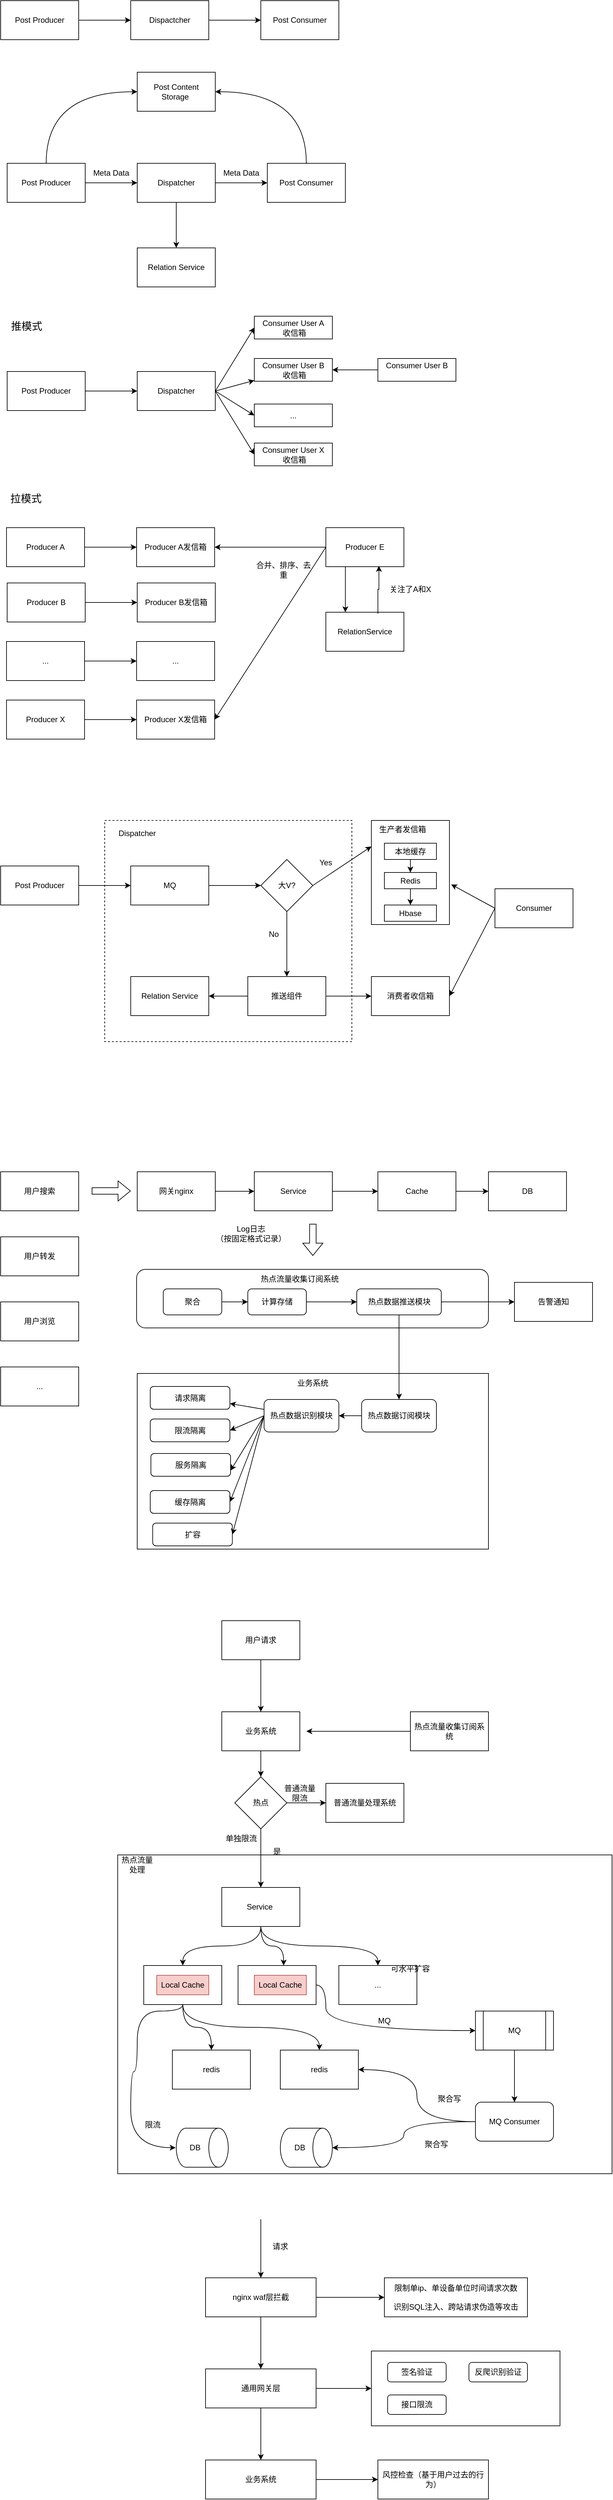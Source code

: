 <mxfile version="24.7.7">
  <diagram name="第 1 页" id="er8IoUahOcEAiOQroVSB">
    <mxGraphModel dx="1386" dy="757" grid="1" gridSize="10" guides="1" tooltips="1" connect="1" arrows="1" fold="1" page="1" pageScale="1" pageWidth="827" pageHeight="1169" math="0" shadow="0">
      <root>
        <mxCell id="0" />
        <mxCell id="1" parent="0" />
        <mxCell id="BFoORE0rA1pxpxVD4G_Y-38" value="" style="rounded=0;whiteSpace=wrap;html=1;" vertex="1" parent="1">
          <mxGeometry x="240" y="2920" width="760" height="490" as="geometry" />
        </mxCell>
        <mxCell id="C0gUcWc2lnnMZgv8tYPe-118" value="" style="rounded=0;whiteSpace=wrap;html=1;" parent="1" vertex="1">
          <mxGeometry x="270" y="2180" width="540" height="270" as="geometry" />
        </mxCell>
        <mxCell id="C0gUcWc2lnnMZgv8tYPe-92" value="" style="rounded=0;whiteSpace=wrap;html=1;dashed=1;" parent="1" vertex="1">
          <mxGeometry x="220" y="1330" width="380" height="340" as="geometry" />
        </mxCell>
        <mxCell id="C0gUcWc2lnnMZgv8tYPe-3" value="" style="edgeStyle=orthogonalEdgeStyle;rounded=0;orthogonalLoop=1;jettySize=auto;html=1;" parent="1" source="C0gUcWc2lnnMZgv8tYPe-1" target="C0gUcWc2lnnMZgv8tYPe-2" edge="1">
          <mxGeometry relative="1" as="geometry" />
        </mxCell>
        <mxCell id="C0gUcWc2lnnMZgv8tYPe-1" value="Post Producer" style="rounded=0;whiteSpace=wrap;html=1;" parent="1" vertex="1">
          <mxGeometry x="60" y="70" width="120" height="60" as="geometry" />
        </mxCell>
        <mxCell id="C0gUcWc2lnnMZgv8tYPe-5" value="" style="edgeStyle=orthogonalEdgeStyle;rounded=0;orthogonalLoop=1;jettySize=auto;html=1;" parent="1" source="C0gUcWc2lnnMZgv8tYPe-2" target="C0gUcWc2lnnMZgv8tYPe-4" edge="1">
          <mxGeometry relative="1" as="geometry" />
        </mxCell>
        <mxCell id="C0gUcWc2lnnMZgv8tYPe-2" value="Dispactcher" style="whiteSpace=wrap;html=1;rounded=0;" parent="1" vertex="1">
          <mxGeometry x="260" y="70" width="120" height="60" as="geometry" />
        </mxCell>
        <mxCell id="C0gUcWc2lnnMZgv8tYPe-4" value="Post Consumer" style="whiteSpace=wrap;html=1;rounded=0;" parent="1" vertex="1">
          <mxGeometry x="460" y="70" width="120" height="60" as="geometry" />
        </mxCell>
        <mxCell id="C0gUcWc2lnnMZgv8tYPe-9" value="" style="edgeStyle=orthogonalEdgeStyle;rounded=0;orthogonalLoop=1;jettySize=auto;html=1;" parent="1" source="C0gUcWc2lnnMZgv8tYPe-10" target="C0gUcWc2lnnMZgv8tYPe-12" edge="1">
          <mxGeometry relative="1" as="geometry" />
        </mxCell>
        <mxCell id="C0gUcWc2lnnMZgv8tYPe-17" style="edgeStyle=orthogonalEdgeStyle;rounded=0;orthogonalLoop=1;jettySize=auto;html=1;entryX=0;entryY=0.5;entryDx=0;entryDy=0;curved=1;exitX=0.5;exitY=0;exitDx=0;exitDy=0;" parent="1" source="C0gUcWc2lnnMZgv8tYPe-10" target="C0gUcWc2lnnMZgv8tYPe-16" edge="1">
          <mxGeometry relative="1" as="geometry" />
        </mxCell>
        <mxCell id="C0gUcWc2lnnMZgv8tYPe-10" value="Post Producer" style="rounded=0;whiteSpace=wrap;html=1;" parent="1" vertex="1">
          <mxGeometry x="70" y="320" width="120" height="60" as="geometry" />
        </mxCell>
        <mxCell id="C0gUcWc2lnnMZgv8tYPe-11" value="" style="edgeStyle=orthogonalEdgeStyle;rounded=0;orthogonalLoop=1;jettySize=auto;html=1;" parent="1" source="C0gUcWc2lnnMZgv8tYPe-12" target="C0gUcWc2lnnMZgv8tYPe-13" edge="1">
          <mxGeometry relative="1" as="geometry" />
        </mxCell>
        <mxCell id="C0gUcWc2lnnMZgv8tYPe-21" style="edgeStyle=orthogonalEdgeStyle;rounded=0;orthogonalLoop=1;jettySize=auto;html=1;" parent="1" source="C0gUcWc2lnnMZgv8tYPe-12" target="C0gUcWc2lnnMZgv8tYPe-20" edge="1">
          <mxGeometry relative="1" as="geometry" />
        </mxCell>
        <mxCell id="C0gUcWc2lnnMZgv8tYPe-12" value="Dispatcher" style="whiteSpace=wrap;html=1;rounded=0;" parent="1" vertex="1">
          <mxGeometry x="270" y="320" width="120" height="60" as="geometry" />
        </mxCell>
        <mxCell id="C0gUcWc2lnnMZgv8tYPe-19" style="edgeStyle=orthogonalEdgeStyle;rounded=0;orthogonalLoop=1;jettySize=auto;html=1;entryX=1;entryY=0.5;entryDx=0;entryDy=0;exitX=0.5;exitY=0;exitDx=0;exitDy=0;curved=1;" parent="1" source="C0gUcWc2lnnMZgv8tYPe-13" target="C0gUcWc2lnnMZgv8tYPe-16" edge="1">
          <mxGeometry relative="1" as="geometry" />
        </mxCell>
        <mxCell id="C0gUcWc2lnnMZgv8tYPe-13" value="Post Consumer" style="whiteSpace=wrap;html=1;rounded=0;" parent="1" vertex="1">
          <mxGeometry x="470" y="320" width="120" height="60" as="geometry" />
        </mxCell>
        <mxCell id="C0gUcWc2lnnMZgv8tYPe-14" value="Meta Data" style="text;html=1;align=center;verticalAlign=middle;whiteSpace=wrap;rounded=0;" parent="1" vertex="1">
          <mxGeometry x="200" y="320" width="60" height="30" as="geometry" />
        </mxCell>
        <mxCell id="C0gUcWc2lnnMZgv8tYPe-15" value="Meta Data" style="text;html=1;align=center;verticalAlign=middle;whiteSpace=wrap;rounded=0;" parent="1" vertex="1">
          <mxGeometry x="400" y="320" width="60" height="30" as="geometry" />
        </mxCell>
        <mxCell id="C0gUcWc2lnnMZgv8tYPe-16" value="Post Content Storage&amp;nbsp;" style="rounded=0;whiteSpace=wrap;html=1;" parent="1" vertex="1">
          <mxGeometry x="270" y="180" width="120" height="60" as="geometry" />
        </mxCell>
        <mxCell id="C0gUcWc2lnnMZgv8tYPe-20" value="Relation Service" style="whiteSpace=wrap;html=1;rounded=0;" parent="1" vertex="1">
          <mxGeometry x="270" y="450" width="120" height="60" as="geometry" />
        </mxCell>
        <mxCell id="C0gUcWc2lnnMZgv8tYPe-24" value="" style="edgeStyle=orthogonalEdgeStyle;rounded=0;orthogonalLoop=1;jettySize=auto;html=1;" parent="1" source="C0gUcWc2lnnMZgv8tYPe-22" target="C0gUcWc2lnnMZgv8tYPe-23" edge="1">
          <mxGeometry relative="1" as="geometry" />
        </mxCell>
        <mxCell id="C0gUcWc2lnnMZgv8tYPe-22" value="Post Producer" style="rounded=0;whiteSpace=wrap;html=1;" parent="1" vertex="1">
          <mxGeometry x="70" y="640" width="120" height="60" as="geometry" />
        </mxCell>
        <mxCell id="C0gUcWc2lnnMZgv8tYPe-25" style="rounded=0;orthogonalLoop=1;jettySize=auto;html=1;entryX=0;entryY=0.5;entryDx=0;entryDy=0;exitX=1;exitY=0.5;exitDx=0;exitDy=0;" parent="1" source="C0gUcWc2lnnMZgv8tYPe-23" target="C0gUcWc2lnnMZgv8tYPe-26" edge="1">
          <mxGeometry relative="1" as="geometry">
            <mxPoint x="430" y="570" as="targetPoint" />
          </mxGeometry>
        </mxCell>
        <mxCell id="C0gUcWc2lnnMZgv8tYPe-29" style="rounded=0;orthogonalLoop=1;jettySize=auto;html=1;exitX=1;exitY=0.5;exitDx=0;exitDy=0;" parent="1" source="C0gUcWc2lnnMZgv8tYPe-23" target="C0gUcWc2lnnMZgv8tYPe-27" edge="1">
          <mxGeometry relative="1" as="geometry" />
        </mxCell>
        <mxCell id="C0gUcWc2lnnMZgv8tYPe-30" style="rounded=0;orthogonalLoop=1;jettySize=auto;html=1;exitX=1;exitY=0.5;exitDx=0;exitDy=0;exitPerimeter=0;entryX=0;entryY=0.5;entryDx=0;entryDy=0;" parent="1" source="C0gUcWc2lnnMZgv8tYPe-23" target="C0gUcWc2lnnMZgv8tYPe-28" edge="1">
          <mxGeometry relative="1" as="geometry" />
        </mxCell>
        <mxCell id="C0gUcWc2lnnMZgv8tYPe-32" style="rounded=0;orthogonalLoop=1;jettySize=auto;html=1;entryX=0;entryY=0.5;entryDx=0;entryDy=0;exitX=1;exitY=0.5;exitDx=0;exitDy=0;" parent="1" source="C0gUcWc2lnnMZgv8tYPe-23" target="C0gUcWc2lnnMZgv8tYPe-31" edge="1">
          <mxGeometry relative="1" as="geometry" />
        </mxCell>
        <mxCell id="C0gUcWc2lnnMZgv8tYPe-23" value="Dispatcher" style="rounded=0;whiteSpace=wrap;html=1;" parent="1" vertex="1">
          <mxGeometry x="270" y="640" width="120" height="60" as="geometry" />
        </mxCell>
        <mxCell id="C0gUcWc2lnnMZgv8tYPe-26" value="Consumer User A&lt;div&gt;&amp;nbsp;收信箱&lt;/div&gt;" style="rounded=0;whiteSpace=wrap;html=1;" parent="1" vertex="1">
          <mxGeometry x="450" y="555" width="120" height="35" as="geometry" />
        </mxCell>
        <mxCell id="C0gUcWc2lnnMZgv8tYPe-27" value="Consumer User B&lt;div&gt;&amp;nbsp;收信箱&lt;/div&gt;" style="rounded=0;whiteSpace=wrap;html=1;" parent="1" vertex="1">
          <mxGeometry x="450" y="620" width="120" height="35" as="geometry" />
        </mxCell>
        <mxCell id="C0gUcWc2lnnMZgv8tYPe-28" value="..." style="rounded=0;whiteSpace=wrap;html=1;" parent="1" vertex="1">
          <mxGeometry x="450" y="690" width="120" height="35" as="geometry" />
        </mxCell>
        <mxCell id="C0gUcWc2lnnMZgv8tYPe-31" value="Consumer User X&lt;div&gt;&amp;nbsp;收信箱&lt;/div&gt;" style="rounded=0;whiteSpace=wrap;html=1;" parent="1" vertex="1">
          <mxGeometry x="450" y="750" width="120" height="35" as="geometry" />
        </mxCell>
        <mxCell id="C0gUcWc2lnnMZgv8tYPe-34" style="edgeStyle=orthogonalEdgeStyle;rounded=0;orthogonalLoop=1;jettySize=auto;html=1;entryX=1;entryY=0.5;entryDx=0;entryDy=0;" parent="1" source="C0gUcWc2lnnMZgv8tYPe-33" target="C0gUcWc2lnnMZgv8tYPe-27" edge="1">
          <mxGeometry relative="1" as="geometry" />
        </mxCell>
        <mxCell id="C0gUcWc2lnnMZgv8tYPe-33" value="Consumer User B&lt;div&gt;&lt;br&gt;&lt;/div&gt;" style="rounded=0;whiteSpace=wrap;html=1;" parent="1" vertex="1">
          <mxGeometry x="640" y="620" width="120" height="35" as="geometry" />
        </mxCell>
        <mxCell id="C0gUcWc2lnnMZgv8tYPe-35" value="&lt;font style=&quot;font-size: 16px;&quot;&gt;推模式&lt;/font&gt;" style="text;html=1;align=center;verticalAlign=middle;whiteSpace=wrap;rounded=0;" parent="1" vertex="1">
          <mxGeometry x="70" y="555" width="60" height="30" as="geometry" />
        </mxCell>
        <mxCell id="C0gUcWc2lnnMZgv8tYPe-36" value="" style="edgeStyle=orthogonalEdgeStyle;rounded=0;orthogonalLoop=1;jettySize=auto;html=1;" parent="1" source="C0gUcWc2lnnMZgv8tYPe-37" target="C0gUcWc2lnnMZgv8tYPe-42" edge="1">
          <mxGeometry relative="1" as="geometry" />
        </mxCell>
        <mxCell id="C0gUcWc2lnnMZgv8tYPe-37" value="Producer A" style="rounded=0;whiteSpace=wrap;html=1;" parent="1" vertex="1">
          <mxGeometry x="69" y="880" width="120" height="60" as="geometry" />
        </mxCell>
        <mxCell id="C0gUcWc2lnnMZgv8tYPe-42" value="Producer A发信箱" style="rounded=0;whiteSpace=wrap;html=1;" parent="1" vertex="1">
          <mxGeometry x="269" y="880" width="120" height="60" as="geometry" />
        </mxCell>
        <mxCell id="C0gUcWc2lnnMZgv8tYPe-49" value="&lt;font style=&quot;font-size: 16px;&quot;&gt;拉模式&lt;/font&gt;" style="text;html=1;align=center;verticalAlign=middle;whiteSpace=wrap;rounded=0;" parent="1" vertex="1">
          <mxGeometry x="69" y="820" width="60" height="30" as="geometry" />
        </mxCell>
        <mxCell id="C0gUcWc2lnnMZgv8tYPe-50" value="" style="edgeStyle=orthogonalEdgeStyle;rounded=0;orthogonalLoop=1;jettySize=auto;html=1;" parent="1" source="C0gUcWc2lnnMZgv8tYPe-51" target="C0gUcWc2lnnMZgv8tYPe-52" edge="1">
          <mxGeometry relative="1" as="geometry" />
        </mxCell>
        <mxCell id="C0gUcWc2lnnMZgv8tYPe-51" value="Producer B" style="rounded=0;whiteSpace=wrap;html=1;" parent="1" vertex="1">
          <mxGeometry x="70" y="965" width="120" height="60" as="geometry" />
        </mxCell>
        <mxCell id="C0gUcWc2lnnMZgv8tYPe-52" value="Producer B发信箱" style="rounded=0;whiteSpace=wrap;html=1;" parent="1" vertex="1">
          <mxGeometry x="270" y="965" width="120" height="60" as="geometry" />
        </mxCell>
        <mxCell id="C0gUcWc2lnnMZgv8tYPe-53" value="" style="edgeStyle=orthogonalEdgeStyle;rounded=0;orthogonalLoop=1;jettySize=auto;html=1;" parent="1" source="C0gUcWc2lnnMZgv8tYPe-54" target="C0gUcWc2lnnMZgv8tYPe-55" edge="1">
          <mxGeometry relative="1" as="geometry" />
        </mxCell>
        <mxCell id="C0gUcWc2lnnMZgv8tYPe-54" value="..." style="rounded=0;whiteSpace=wrap;html=1;" parent="1" vertex="1">
          <mxGeometry x="69" y="1055" width="120" height="60" as="geometry" />
        </mxCell>
        <mxCell id="C0gUcWc2lnnMZgv8tYPe-55" value="..." style="rounded=0;whiteSpace=wrap;html=1;" parent="1" vertex="1">
          <mxGeometry x="269" y="1055" width="120" height="60" as="geometry" />
        </mxCell>
        <mxCell id="C0gUcWc2lnnMZgv8tYPe-56" value="" style="edgeStyle=orthogonalEdgeStyle;rounded=0;orthogonalLoop=1;jettySize=auto;html=1;" parent="1" source="C0gUcWc2lnnMZgv8tYPe-57" target="C0gUcWc2lnnMZgv8tYPe-58" edge="1">
          <mxGeometry relative="1" as="geometry" />
        </mxCell>
        <mxCell id="C0gUcWc2lnnMZgv8tYPe-57" value="Producer X" style="rounded=0;whiteSpace=wrap;html=1;" parent="1" vertex="1">
          <mxGeometry x="69" y="1145" width="120" height="60" as="geometry" />
        </mxCell>
        <mxCell id="C0gUcWc2lnnMZgv8tYPe-58" value="Producer X发信箱" style="rounded=0;whiteSpace=wrap;html=1;" parent="1" vertex="1">
          <mxGeometry x="269" y="1145" width="120" height="60" as="geometry" />
        </mxCell>
        <mxCell id="C0gUcWc2lnnMZgv8tYPe-61" style="edgeStyle=orthogonalEdgeStyle;rounded=0;orthogonalLoop=1;jettySize=auto;html=1;entryX=0.25;entryY=0;entryDx=0;entryDy=0;exitX=0.25;exitY=1;exitDx=0;exitDy=0;exitPerimeter=0;" parent="1" source="C0gUcWc2lnnMZgv8tYPe-59" target="C0gUcWc2lnnMZgv8tYPe-60" edge="1">
          <mxGeometry relative="1" as="geometry">
            <mxPoint x="590" y="950" as="sourcePoint" />
          </mxGeometry>
        </mxCell>
        <mxCell id="C0gUcWc2lnnMZgv8tYPe-63" style="edgeStyle=orthogonalEdgeStyle;rounded=0;orthogonalLoop=1;jettySize=auto;html=1;entryX=1;entryY=0.5;entryDx=0;entryDy=0;" parent="1" source="C0gUcWc2lnnMZgv8tYPe-59" target="C0gUcWc2lnnMZgv8tYPe-42" edge="1">
          <mxGeometry relative="1" as="geometry" />
        </mxCell>
        <mxCell id="C0gUcWc2lnnMZgv8tYPe-64" style="rounded=0;orthogonalLoop=1;jettySize=auto;html=1;entryX=1;entryY=0.5;entryDx=0;entryDy=0;" parent="1" target="C0gUcWc2lnnMZgv8tYPe-58" edge="1">
          <mxGeometry relative="1" as="geometry">
            <mxPoint x="560" y="910" as="sourcePoint" />
          </mxGeometry>
        </mxCell>
        <mxCell id="C0gUcWc2lnnMZgv8tYPe-59" value="Producer E" style="rounded=0;whiteSpace=wrap;html=1;" parent="1" vertex="1">
          <mxGeometry x="560" y="880" width="120" height="60" as="geometry" />
        </mxCell>
        <mxCell id="C0gUcWc2lnnMZgv8tYPe-60" value="RelationService" style="rounded=0;whiteSpace=wrap;html=1;" parent="1" vertex="1">
          <mxGeometry x="560" y="1010" width="120" height="60" as="geometry" />
        </mxCell>
        <mxCell id="C0gUcWc2lnnMZgv8tYPe-62" style="edgeStyle=orthogonalEdgeStyle;rounded=0;orthogonalLoop=1;jettySize=auto;html=1;entryX=0.68;entryY=0.98;entryDx=0;entryDy=0;entryPerimeter=0;exitX=0.667;exitY=0.04;exitDx=0;exitDy=0;exitPerimeter=0;" parent="1" source="C0gUcWc2lnnMZgv8tYPe-60" target="C0gUcWc2lnnMZgv8tYPe-59" edge="1">
          <mxGeometry relative="1" as="geometry">
            <mxPoint x="640" y="1010" as="sourcePoint" />
          </mxGeometry>
        </mxCell>
        <mxCell id="C0gUcWc2lnnMZgv8tYPe-65" value="关注了A和X" style="text;html=1;align=center;verticalAlign=middle;whiteSpace=wrap;rounded=0;" parent="1" vertex="1">
          <mxGeometry x="640" y="960" width="100" height="30" as="geometry" />
        </mxCell>
        <mxCell id="C0gUcWc2lnnMZgv8tYPe-66" value="合并、排序、去重" style="text;html=1;align=center;verticalAlign=middle;whiteSpace=wrap;rounded=0;" parent="1" vertex="1">
          <mxGeometry x="450" y="930" width="90" height="30" as="geometry" />
        </mxCell>
        <mxCell id="C0gUcWc2lnnMZgv8tYPe-69" value="" style="edgeStyle=orthogonalEdgeStyle;rounded=0;orthogonalLoop=1;jettySize=auto;html=1;" parent="1" source="C0gUcWc2lnnMZgv8tYPe-67" target="C0gUcWc2lnnMZgv8tYPe-68" edge="1">
          <mxGeometry relative="1" as="geometry" />
        </mxCell>
        <mxCell id="C0gUcWc2lnnMZgv8tYPe-67" value="Post Producer" style="rounded=0;whiteSpace=wrap;html=1;" parent="1" vertex="1">
          <mxGeometry x="60" y="1400" width="120" height="60" as="geometry" />
        </mxCell>
        <mxCell id="C0gUcWc2lnnMZgv8tYPe-76" value="" style="edgeStyle=orthogonalEdgeStyle;rounded=0;orthogonalLoop=1;jettySize=auto;html=1;" parent="1" source="C0gUcWc2lnnMZgv8tYPe-68" target="C0gUcWc2lnnMZgv8tYPe-75" edge="1">
          <mxGeometry relative="1" as="geometry" />
        </mxCell>
        <mxCell id="C0gUcWc2lnnMZgv8tYPe-68" value="MQ" style="rounded=0;whiteSpace=wrap;html=1;" parent="1" vertex="1">
          <mxGeometry x="260" y="1400" width="120" height="60" as="geometry" />
        </mxCell>
        <mxCell id="C0gUcWc2lnnMZgv8tYPe-74" value="Relation Service" style="rounded=0;whiteSpace=wrap;html=1;" parent="1" vertex="1">
          <mxGeometry x="260" y="1570" width="120" height="60" as="geometry" />
        </mxCell>
        <mxCell id="C0gUcWc2lnnMZgv8tYPe-78" value="" style="edgeStyle=orthogonalEdgeStyle;rounded=0;orthogonalLoop=1;jettySize=auto;html=1;" parent="1" source="C0gUcWc2lnnMZgv8tYPe-75" target="C0gUcWc2lnnMZgv8tYPe-77" edge="1">
          <mxGeometry relative="1" as="geometry" />
        </mxCell>
        <mxCell id="C0gUcWc2lnnMZgv8tYPe-82" style="rounded=0;orthogonalLoop=1;jettySize=auto;html=1;exitX=1;exitY=0.5;exitDx=0;exitDy=0;entryX=0;entryY=0.25;entryDx=0;entryDy=0;" parent="1" source="C0gUcWc2lnnMZgv8tYPe-75" target="C0gUcWc2lnnMZgv8tYPe-84" edge="1">
          <mxGeometry relative="1" as="geometry">
            <mxPoint x="610" y="1380" as="targetPoint" />
          </mxGeometry>
        </mxCell>
        <mxCell id="C0gUcWc2lnnMZgv8tYPe-75" value="大V?" style="rhombus;whiteSpace=wrap;html=1;rounded=0;" parent="1" vertex="1">
          <mxGeometry x="460" y="1390" width="80" height="80" as="geometry" />
        </mxCell>
        <mxCell id="C0gUcWc2lnnMZgv8tYPe-80" style="edgeStyle=orthogonalEdgeStyle;rounded=0;orthogonalLoop=1;jettySize=auto;html=1;entryX=1;entryY=0.5;entryDx=0;entryDy=0;" parent="1" source="C0gUcWc2lnnMZgv8tYPe-77" target="C0gUcWc2lnnMZgv8tYPe-74" edge="1">
          <mxGeometry relative="1" as="geometry" />
        </mxCell>
        <mxCell id="C0gUcWc2lnnMZgv8tYPe-96" style="edgeStyle=orthogonalEdgeStyle;rounded=0;orthogonalLoop=1;jettySize=auto;html=1;" parent="1" source="C0gUcWc2lnnMZgv8tYPe-77" target="C0gUcWc2lnnMZgv8tYPe-81" edge="1">
          <mxGeometry relative="1" as="geometry" />
        </mxCell>
        <mxCell id="C0gUcWc2lnnMZgv8tYPe-77" value="推送组件" style="whiteSpace=wrap;html=1;rounded=0;" parent="1" vertex="1">
          <mxGeometry x="440" y="1570" width="120" height="60" as="geometry" />
        </mxCell>
        <mxCell id="C0gUcWc2lnnMZgv8tYPe-79" value="No" style="text;html=1;align=center;verticalAlign=middle;whiteSpace=wrap;rounded=0;" parent="1" vertex="1">
          <mxGeometry x="450" y="1490" width="60" height="30" as="geometry" />
        </mxCell>
        <mxCell id="C0gUcWc2lnnMZgv8tYPe-81" value="消费者收信箱" style="whiteSpace=wrap;html=1;rounded=0;" parent="1" vertex="1">
          <mxGeometry x="630" y="1570" width="120" height="60" as="geometry" />
        </mxCell>
        <mxCell id="C0gUcWc2lnnMZgv8tYPe-83" value="Yes" style="text;html=1;align=center;verticalAlign=middle;whiteSpace=wrap;rounded=0;" parent="1" vertex="1">
          <mxGeometry x="530" y="1380" width="60" height="30" as="geometry" />
        </mxCell>
        <mxCell id="C0gUcWc2lnnMZgv8tYPe-84" value="" style="whiteSpace=wrap;html=1;rounded=0;" parent="1" vertex="1">
          <mxGeometry x="630" y="1330" width="120" height="160" as="geometry" />
        </mxCell>
        <mxCell id="C0gUcWc2lnnMZgv8tYPe-85" value="&lt;span style=&quot;color: rgb(0, 0, 0); font-family: Helvetica; font-size: 12px; font-style: normal; font-variant-ligatures: normal; font-variant-caps: normal; font-weight: 400; letter-spacing: normal; orphans: 2; text-align: center; text-indent: 0px; text-transform: none; widows: 2; word-spacing: 0px; -webkit-text-stroke-width: 0px; white-space: normal; background-color: rgb(251, 251, 251); text-decoration-thickness: initial; text-decoration-style: initial; text-decoration-color: initial; display: inline !important; float: none;&quot;&gt;生产者发信箱&lt;/span&gt;" style="text;whiteSpace=wrap;html=1;" parent="1" vertex="1">
          <mxGeometry x="640" y="1330" width="110" height="40" as="geometry" />
        </mxCell>
        <mxCell id="C0gUcWc2lnnMZgv8tYPe-88" value="" style="edgeStyle=orthogonalEdgeStyle;rounded=0;orthogonalLoop=1;jettySize=auto;html=1;" parent="1" source="C0gUcWc2lnnMZgv8tYPe-86" target="C0gUcWc2lnnMZgv8tYPe-87" edge="1">
          <mxGeometry relative="1" as="geometry" />
        </mxCell>
        <mxCell id="C0gUcWc2lnnMZgv8tYPe-86" value="本地缓存" style="rounded=0;whiteSpace=wrap;html=1;" parent="1" vertex="1">
          <mxGeometry x="650" y="1365" width="80" height="25" as="geometry" />
        </mxCell>
        <mxCell id="C0gUcWc2lnnMZgv8tYPe-90" value="" style="edgeStyle=orthogonalEdgeStyle;rounded=0;orthogonalLoop=1;jettySize=auto;html=1;" parent="1" source="C0gUcWc2lnnMZgv8tYPe-87" target="C0gUcWc2lnnMZgv8tYPe-89" edge="1">
          <mxGeometry relative="1" as="geometry" />
        </mxCell>
        <mxCell id="C0gUcWc2lnnMZgv8tYPe-87" value="Redis" style="rounded=0;whiteSpace=wrap;html=1;" parent="1" vertex="1">
          <mxGeometry x="650" y="1410" width="80" height="25" as="geometry" />
        </mxCell>
        <mxCell id="C0gUcWc2lnnMZgv8tYPe-89" value="Hbase" style="rounded=0;whiteSpace=wrap;html=1;" parent="1" vertex="1">
          <mxGeometry x="650" y="1460" width="80" height="25" as="geometry" />
        </mxCell>
        <mxCell id="C0gUcWc2lnnMZgv8tYPe-91" value="Consumer" style="whiteSpace=wrap;html=1;rounded=0;" parent="1" vertex="1">
          <mxGeometry x="820" y="1435" width="120" height="60" as="geometry" />
        </mxCell>
        <mxCell id="C0gUcWc2lnnMZgv8tYPe-93" value="Dispatcher" style="text;html=1;align=center;verticalAlign=middle;whiteSpace=wrap;rounded=0;" parent="1" vertex="1">
          <mxGeometry x="240" y="1335" width="60" height="30" as="geometry" />
        </mxCell>
        <mxCell id="C0gUcWc2lnnMZgv8tYPe-94" style="rounded=0;orthogonalLoop=1;jettySize=auto;html=1;entryX=1.023;entryY=0.615;entryDx=0;entryDy=0;entryPerimeter=0;exitX=0;exitY=0.5;exitDx=0;exitDy=0;" parent="1" source="C0gUcWc2lnnMZgv8tYPe-91" target="C0gUcWc2lnnMZgv8tYPe-84" edge="1">
          <mxGeometry relative="1" as="geometry" />
        </mxCell>
        <mxCell id="C0gUcWc2lnnMZgv8tYPe-95" style="rounded=0;orthogonalLoop=1;jettySize=auto;html=1;entryX=1;entryY=0.5;entryDx=0;entryDy=0;exitX=0;exitY=0.5;exitDx=0;exitDy=0;" parent="1" source="C0gUcWc2lnnMZgv8tYPe-91" target="C0gUcWc2lnnMZgv8tYPe-81" edge="1">
          <mxGeometry relative="1" as="geometry" />
        </mxCell>
        <mxCell id="C0gUcWc2lnnMZgv8tYPe-97" value="用户搜索" style="rounded=0;whiteSpace=wrap;html=1;" parent="1" vertex="1">
          <mxGeometry x="60" y="1870" width="120" height="60" as="geometry" />
        </mxCell>
        <mxCell id="C0gUcWc2lnnMZgv8tYPe-98" value="用户转发" style="rounded=0;whiteSpace=wrap;html=1;" parent="1" vertex="1">
          <mxGeometry x="60" y="1970" width="120" height="60" as="geometry" />
        </mxCell>
        <mxCell id="C0gUcWc2lnnMZgv8tYPe-99" value="用户浏览" style="rounded=0;whiteSpace=wrap;html=1;" parent="1" vertex="1">
          <mxGeometry x="60" y="2070" width="120" height="60" as="geometry" />
        </mxCell>
        <mxCell id="C0gUcWc2lnnMZgv8tYPe-100" value="..." style="rounded=0;whiteSpace=wrap;html=1;" parent="1" vertex="1">
          <mxGeometry x="60" y="2170" width="120" height="60" as="geometry" />
        </mxCell>
        <mxCell id="C0gUcWc2lnnMZgv8tYPe-103" value="" style="edgeStyle=orthogonalEdgeStyle;rounded=0;orthogonalLoop=1;jettySize=auto;html=1;" parent="1" source="C0gUcWc2lnnMZgv8tYPe-101" target="C0gUcWc2lnnMZgv8tYPe-102" edge="1">
          <mxGeometry relative="1" as="geometry" />
        </mxCell>
        <mxCell id="C0gUcWc2lnnMZgv8tYPe-101" value="网关nginx" style="rounded=0;whiteSpace=wrap;html=1;" parent="1" vertex="1">
          <mxGeometry x="270" y="1870" width="120" height="60" as="geometry" />
        </mxCell>
        <mxCell id="C0gUcWc2lnnMZgv8tYPe-105" value="" style="edgeStyle=orthogonalEdgeStyle;rounded=0;orthogonalLoop=1;jettySize=auto;html=1;" parent="1" source="C0gUcWc2lnnMZgv8tYPe-102" target="C0gUcWc2lnnMZgv8tYPe-104" edge="1">
          <mxGeometry relative="1" as="geometry" />
        </mxCell>
        <mxCell id="C0gUcWc2lnnMZgv8tYPe-102" value="Service" style="rounded=0;whiteSpace=wrap;html=1;" parent="1" vertex="1">
          <mxGeometry x="450" y="1870" width="120" height="60" as="geometry" />
        </mxCell>
        <mxCell id="C0gUcWc2lnnMZgv8tYPe-107" style="edgeStyle=orthogonalEdgeStyle;rounded=0;orthogonalLoop=1;jettySize=auto;html=1;entryX=0;entryY=0.5;entryDx=0;entryDy=0;" parent="1" source="C0gUcWc2lnnMZgv8tYPe-104" target="C0gUcWc2lnnMZgv8tYPe-106" edge="1">
          <mxGeometry relative="1" as="geometry" />
        </mxCell>
        <mxCell id="C0gUcWc2lnnMZgv8tYPe-104" value="Cache" style="rounded=0;whiteSpace=wrap;html=1;" parent="1" vertex="1">
          <mxGeometry x="640" y="1870" width="120" height="60" as="geometry" />
        </mxCell>
        <mxCell id="C0gUcWc2lnnMZgv8tYPe-106" value="DB" style="rounded=0;whiteSpace=wrap;html=1;" parent="1" vertex="1">
          <mxGeometry x="810" y="1870" width="120" height="60" as="geometry" />
        </mxCell>
        <mxCell id="C0gUcWc2lnnMZgv8tYPe-108" value="" style="shape=flexArrow;endArrow=classic;html=1;rounded=0;" parent="1" edge="1">
          <mxGeometry width="50" height="50" relative="1" as="geometry">
            <mxPoint x="200" y="1899.5" as="sourcePoint" />
            <mxPoint x="260" y="1899.5" as="targetPoint" />
          </mxGeometry>
        </mxCell>
        <mxCell id="C0gUcWc2lnnMZgv8tYPe-109" value="" style="rounded=1;whiteSpace=wrap;html=1;" parent="1" vertex="1">
          <mxGeometry x="269" y="2020" width="541" height="90" as="geometry" />
        </mxCell>
        <mxCell id="C0gUcWc2lnnMZgv8tYPe-110" value="" style="shape=flexArrow;endArrow=classic;html=1;rounded=0;entryX=0.379;entryY=-0.013;entryDx=0;entryDy=0;entryPerimeter=0;" parent="1" edge="1">
          <mxGeometry width="50" height="50" relative="1" as="geometry">
            <mxPoint x="540.07" y="1950" as="sourcePoint" />
            <mxPoint x="540.0" y="1999.22" as="targetPoint" />
          </mxGeometry>
        </mxCell>
        <mxCell id="C0gUcWc2lnnMZgv8tYPe-111" value="Log日志&lt;div&gt;（按固定格式记录）&lt;/div&gt;" style="text;html=1;align=center;verticalAlign=middle;whiteSpace=wrap;rounded=0;" parent="1" vertex="1">
          <mxGeometry x="370" y="1950" width="150" height="30" as="geometry" />
        </mxCell>
        <mxCell id="C0gUcWc2lnnMZgv8tYPe-112" value="热点流量收集订阅系统" style="text;html=1;align=center;verticalAlign=middle;whiteSpace=wrap;rounded=0;" parent="1" vertex="1">
          <mxGeometry x="445" y="2020" width="150" height="30" as="geometry" />
        </mxCell>
        <mxCell id="C0gUcWc2lnnMZgv8tYPe-116" style="edgeStyle=orthogonalEdgeStyle;rounded=0;orthogonalLoop=1;jettySize=auto;html=1;" parent="1" source="C0gUcWc2lnnMZgv8tYPe-113" target="C0gUcWc2lnnMZgv8tYPe-114" edge="1">
          <mxGeometry relative="1" as="geometry" />
        </mxCell>
        <mxCell id="C0gUcWc2lnnMZgv8tYPe-113" value="聚合" style="rounded=1;whiteSpace=wrap;html=1;" parent="1" vertex="1">
          <mxGeometry x="310" y="2050" width="90" height="40" as="geometry" />
        </mxCell>
        <mxCell id="C0gUcWc2lnnMZgv8tYPe-117" style="edgeStyle=orthogonalEdgeStyle;rounded=0;orthogonalLoop=1;jettySize=auto;html=1;" parent="1" source="C0gUcWc2lnnMZgv8tYPe-114" target="C0gUcWc2lnnMZgv8tYPe-115" edge="1">
          <mxGeometry relative="1" as="geometry" />
        </mxCell>
        <mxCell id="C0gUcWc2lnnMZgv8tYPe-114" value="计算存储" style="rounded=1;whiteSpace=wrap;html=1;" parent="1" vertex="1">
          <mxGeometry x="440" y="2050" width="90" height="40" as="geometry" />
        </mxCell>
        <mxCell id="C0gUcWc2lnnMZgv8tYPe-123" style="edgeStyle=orthogonalEdgeStyle;rounded=0;orthogonalLoop=1;jettySize=auto;html=1;" parent="1" source="C0gUcWc2lnnMZgv8tYPe-115" target="C0gUcWc2lnnMZgv8tYPe-122" edge="1">
          <mxGeometry relative="1" as="geometry" />
        </mxCell>
        <mxCell id="C0gUcWc2lnnMZgv8tYPe-115" value="热点数据推送模块" style="rounded=1;whiteSpace=wrap;html=1;" parent="1" vertex="1">
          <mxGeometry x="607.5" y="2050" width="130" height="40" as="geometry" />
        </mxCell>
        <mxCell id="C0gUcWc2lnnMZgv8tYPe-120" value="业务系统" style="text;html=1;align=center;verticalAlign=middle;whiteSpace=wrap;rounded=0;" parent="1" vertex="1">
          <mxGeometry x="510" y="2180" width="60" height="30" as="geometry" />
        </mxCell>
        <mxCell id="C0gUcWc2lnnMZgv8tYPe-126" value="" style="rounded=0;orthogonalLoop=1;jettySize=auto;html=1;entryX=1;entryY=0.5;entryDx=0;entryDy=0;exitX=0;exitY=0.5;exitDx=0;exitDy=0;" parent="1" source="C0gUcWc2lnnMZgv8tYPe-121" target="C0gUcWc2lnnMZgv8tYPe-127" edge="1">
          <mxGeometry relative="1" as="geometry" />
        </mxCell>
        <mxCell id="C0gUcWc2lnnMZgv8tYPe-121" value="热点数据识别模块" style="rounded=1;whiteSpace=wrap;html=1;" parent="1" vertex="1">
          <mxGeometry x="465" y="2220" width="115" height="50" as="geometry" />
        </mxCell>
        <mxCell id="C0gUcWc2lnnMZgv8tYPe-124" style="edgeStyle=orthogonalEdgeStyle;rounded=0;orthogonalLoop=1;jettySize=auto;html=1;entryX=1;entryY=0.5;entryDx=0;entryDy=0;" parent="1" source="C0gUcWc2lnnMZgv8tYPe-122" target="C0gUcWc2lnnMZgv8tYPe-121" edge="1">
          <mxGeometry relative="1" as="geometry" />
        </mxCell>
        <mxCell id="C0gUcWc2lnnMZgv8tYPe-122" value="热点数据订阅模块" style="rounded=1;whiteSpace=wrap;html=1;" parent="1" vertex="1">
          <mxGeometry x="615" y="2220" width="115" height="50" as="geometry" />
        </mxCell>
        <mxCell id="C0gUcWc2lnnMZgv8tYPe-125" value="请求隔离" style="whiteSpace=wrap;html=1;rounded=1;" parent="1" vertex="1">
          <mxGeometry x="290" y="2200" width="122.5" height="35" as="geometry" />
        </mxCell>
        <mxCell id="C0gUcWc2lnnMZgv8tYPe-127" value="限流隔离" style="whiteSpace=wrap;html=1;rounded=1;" parent="1" vertex="1">
          <mxGeometry x="290" y="2250" width="122.5" height="35" as="geometry" />
        </mxCell>
        <mxCell id="C0gUcWc2lnnMZgv8tYPe-128" value="服务隔离" style="whiteSpace=wrap;html=1;rounded=1;" parent="1" vertex="1">
          <mxGeometry x="291" y="2303" width="122.5" height="35" as="geometry" />
        </mxCell>
        <mxCell id="C0gUcWc2lnnMZgv8tYPe-129" value="缓存隔离" style="whiteSpace=wrap;html=1;rounded=1;" parent="1" vertex="1">
          <mxGeometry x="290" y="2360" width="122.5" height="35" as="geometry" />
        </mxCell>
        <mxCell id="C0gUcWc2lnnMZgv8tYPe-130" value="" style="rounded=0;orthogonalLoop=1;jettySize=auto;html=1;entryX=1;entryY=0.75;entryDx=0;entryDy=0;" parent="1" source="C0gUcWc2lnnMZgv8tYPe-121" target="C0gUcWc2lnnMZgv8tYPe-125" edge="1">
          <mxGeometry relative="1" as="geometry" />
        </mxCell>
        <mxCell id="C0gUcWc2lnnMZgv8tYPe-131" value="" style="rounded=0;orthogonalLoop=1;jettySize=auto;html=1;entryX=1;entryY=0.75;entryDx=0;entryDy=0;exitX=0;exitY=0.5;exitDx=0;exitDy=0;" parent="1" source="C0gUcWc2lnnMZgv8tYPe-121" target="C0gUcWc2lnnMZgv8tYPe-128" edge="1">
          <mxGeometry relative="1" as="geometry" />
        </mxCell>
        <mxCell id="C0gUcWc2lnnMZgv8tYPe-132" value="" style="rounded=0;orthogonalLoop=1;jettySize=auto;html=1;entryX=1;entryY=0.5;entryDx=0;entryDy=0;exitX=0;exitY=0.5;exitDx=0;exitDy=0;" parent="1" source="C0gUcWc2lnnMZgv8tYPe-121" target="C0gUcWc2lnnMZgv8tYPe-129" edge="1">
          <mxGeometry relative="1" as="geometry" />
        </mxCell>
        <mxCell id="BFoORE0rA1pxpxVD4G_Y-1" value="扩容" style="whiteSpace=wrap;html=1;rounded=1;" vertex="1" parent="1">
          <mxGeometry x="293.75" y="2410" width="122.5" height="35" as="geometry" />
        </mxCell>
        <mxCell id="BFoORE0rA1pxpxVD4G_Y-2" value="" style="rounded=0;orthogonalLoop=1;jettySize=auto;html=1;entryX=1;entryY=0.5;entryDx=0;entryDy=0;exitX=0;exitY=0.5;exitDx=0;exitDy=0;" edge="1" parent="1" source="C0gUcWc2lnnMZgv8tYPe-121" target="BFoORE0rA1pxpxVD4G_Y-1">
          <mxGeometry relative="1" as="geometry" />
        </mxCell>
        <mxCell id="BFoORE0rA1pxpxVD4G_Y-3" value="" style="endArrow=classic;html=1;rounded=0;exitX=1;exitY=0.5;exitDx=0;exitDy=0;" edge="1" parent="1" source="C0gUcWc2lnnMZgv8tYPe-115">
          <mxGeometry width="50" height="50" relative="1" as="geometry">
            <mxPoint x="750" y="2030" as="sourcePoint" />
            <mxPoint x="850" y="2070" as="targetPoint" />
          </mxGeometry>
        </mxCell>
        <mxCell id="BFoORE0rA1pxpxVD4G_Y-4" value="告警通知" style="rounded=0;whiteSpace=wrap;html=1;" vertex="1" parent="1">
          <mxGeometry x="850" y="2040" width="120" height="60" as="geometry" />
        </mxCell>
        <mxCell id="BFoORE0rA1pxpxVD4G_Y-9" style="edgeStyle=orthogonalEdgeStyle;rounded=0;orthogonalLoop=1;jettySize=auto;html=1;" edge="1" parent="1" source="BFoORE0rA1pxpxVD4G_Y-5">
          <mxGeometry relative="1" as="geometry">
            <mxPoint x="530" y="2730" as="targetPoint" />
          </mxGeometry>
        </mxCell>
        <mxCell id="BFoORE0rA1pxpxVD4G_Y-5" value="热点流量收集订阅系统" style="rounded=0;whiteSpace=wrap;html=1;" vertex="1" parent="1">
          <mxGeometry x="690" y="2700" width="120" height="60" as="geometry" />
        </mxCell>
        <mxCell id="BFoORE0rA1pxpxVD4G_Y-8" value="" style="edgeStyle=orthogonalEdgeStyle;rounded=0;orthogonalLoop=1;jettySize=auto;html=1;" edge="1" parent="1" source="BFoORE0rA1pxpxVD4G_Y-6" target="BFoORE0rA1pxpxVD4G_Y-7">
          <mxGeometry relative="1" as="geometry" />
        </mxCell>
        <mxCell id="BFoORE0rA1pxpxVD4G_Y-6" value="用户请求" style="rounded=0;whiteSpace=wrap;html=1;" vertex="1" parent="1">
          <mxGeometry x="400" y="2560" width="120" height="60" as="geometry" />
        </mxCell>
        <mxCell id="BFoORE0rA1pxpxVD4G_Y-11" value="" style="edgeStyle=orthogonalEdgeStyle;rounded=0;orthogonalLoop=1;jettySize=auto;html=1;" edge="1" parent="1" source="BFoORE0rA1pxpxVD4G_Y-7" target="BFoORE0rA1pxpxVD4G_Y-10">
          <mxGeometry relative="1" as="geometry" />
        </mxCell>
        <mxCell id="BFoORE0rA1pxpxVD4G_Y-7" value="业务系统" style="rounded=0;whiteSpace=wrap;html=1;" vertex="1" parent="1">
          <mxGeometry x="400" y="2700" width="120" height="60" as="geometry" />
        </mxCell>
        <mxCell id="BFoORE0rA1pxpxVD4G_Y-13" value="" style="edgeStyle=orthogonalEdgeStyle;rounded=0;orthogonalLoop=1;jettySize=auto;html=1;" edge="1" parent="1" source="BFoORE0rA1pxpxVD4G_Y-10" target="BFoORE0rA1pxpxVD4G_Y-12">
          <mxGeometry relative="1" as="geometry" />
        </mxCell>
        <mxCell id="BFoORE0rA1pxpxVD4G_Y-15" value="" style="edgeStyle=orthogonalEdgeStyle;rounded=0;orthogonalLoop=1;jettySize=auto;html=1;" edge="1" parent="1" source="BFoORE0rA1pxpxVD4G_Y-10" target="BFoORE0rA1pxpxVD4G_Y-14">
          <mxGeometry relative="1" as="geometry" />
        </mxCell>
        <mxCell id="BFoORE0rA1pxpxVD4G_Y-10" value="热点" style="rhombus;whiteSpace=wrap;html=1;rounded=0;" vertex="1" parent="1">
          <mxGeometry x="420" y="2800" width="80" height="80" as="geometry" />
        </mxCell>
        <mxCell id="BFoORE0rA1pxpxVD4G_Y-12" value="普通流量处理系统" style="whiteSpace=wrap;html=1;rounded=0;" vertex="1" parent="1">
          <mxGeometry x="560" y="2810" width="120" height="60" as="geometry" />
        </mxCell>
        <mxCell id="BFoORE0rA1pxpxVD4G_Y-21" value="" style="edgeStyle=orthogonalEdgeStyle;rounded=0;orthogonalLoop=1;jettySize=auto;html=1;curved=1;" edge="1" parent="1" source="BFoORE0rA1pxpxVD4G_Y-14" target="BFoORE0rA1pxpxVD4G_Y-20">
          <mxGeometry relative="1" as="geometry" />
        </mxCell>
        <mxCell id="BFoORE0rA1pxpxVD4G_Y-24" style="edgeStyle=orthogonalEdgeStyle;rounded=0;orthogonalLoop=1;jettySize=auto;html=1;curved=1;" edge="1" parent="1" source="BFoORE0rA1pxpxVD4G_Y-14">
          <mxGeometry relative="1" as="geometry">
            <mxPoint x="495" y="3090" as="targetPoint" />
          </mxGeometry>
        </mxCell>
        <mxCell id="BFoORE0rA1pxpxVD4G_Y-14" value="&lt;div&gt;Service&amp;nbsp;&lt;/div&gt;" style="whiteSpace=wrap;html=1;rounded=0;" vertex="1" parent="1">
          <mxGeometry x="400" y="2970" width="120" height="60" as="geometry" />
        </mxCell>
        <mxCell id="BFoORE0rA1pxpxVD4G_Y-16" value="普通流量限流" style="text;html=1;align=center;verticalAlign=middle;whiteSpace=wrap;rounded=0;" vertex="1" parent="1">
          <mxGeometry x="490" y="2810" width="60" height="30" as="geometry" />
        </mxCell>
        <mxCell id="BFoORE0rA1pxpxVD4G_Y-19" value="是" style="text;html=1;align=center;verticalAlign=middle;whiteSpace=wrap;rounded=0;" vertex="1" parent="1">
          <mxGeometry x="455" y="2900" width="60" height="30" as="geometry" />
        </mxCell>
        <mxCell id="BFoORE0rA1pxpxVD4G_Y-34" style="edgeStyle=orthogonalEdgeStyle;rounded=0;orthogonalLoop=1;jettySize=auto;html=1;elbow=vertical;curved=1;" edge="1" parent="1" source="BFoORE0rA1pxpxVD4G_Y-20" target="BFoORE0rA1pxpxVD4G_Y-32">
          <mxGeometry relative="1" as="geometry" />
        </mxCell>
        <mxCell id="BFoORE0rA1pxpxVD4G_Y-43" style="edgeStyle=orthogonalEdgeStyle;rounded=0;orthogonalLoop=1;jettySize=auto;html=1;entryX=0;entryY=0.5;entryDx=0;entryDy=0;curved=1;" edge="1" parent="1" source="BFoORE0rA1pxpxVD4G_Y-20" target="BFoORE0rA1pxpxVD4G_Y-39">
          <mxGeometry relative="1" as="geometry">
            <Array as="points">
              <mxPoint x="340" y="3160" />
              <mxPoint x="270" y="3160" />
              <mxPoint x="270" y="3253" />
              <mxPoint x="260" y="3253" />
              <mxPoint x="260" y="3370" />
            </Array>
          </mxGeometry>
        </mxCell>
        <mxCell id="BFoORE0rA1pxpxVD4G_Y-20" value="" style="whiteSpace=wrap;html=1;rounded=0;" vertex="1" parent="1">
          <mxGeometry x="280" y="3090" width="120" height="60" as="geometry" />
        </mxCell>
        <mxCell id="BFoORE0rA1pxpxVD4G_Y-23" value="..." style="whiteSpace=wrap;html=1;rounded=0;" vertex="1" parent="1">
          <mxGeometry x="580" y="3090" width="120" height="60" as="geometry" />
        </mxCell>
        <mxCell id="BFoORE0rA1pxpxVD4G_Y-25" style="edgeStyle=orthogonalEdgeStyle;rounded=0;orthogonalLoop=1;jettySize=auto;html=1;curved=1;exitX=0.5;exitY=1;exitDx=0;exitDy=0;" edge="1" parent="1" source="BFoORE0rA1pxpxVD4G_Y-14" target="BFoORE0rA1pxpxVD4G_Y-23">
          <mxGeometry relative="1" as="geometry" />
        </mxCell>
        <mxCell id="BFoORE0rA1pxpxVD4G_Y-26" value="Local Cache" style="text;html=1;align=center;verticalAlign=middle;whiteSpace=wrap;rounded=0;fillColor=#f8cecc;strokeColor=#b85450;" vertex="1" parent="1">
          <mxGeometry x="300" y="3105" width="80" height="30" as="geometry" />
        </mxCell>
        <mxCell id="BFoORE0rA1pxpxVD4G_Y-49" style="edgeStyle=orthogonalEdgeStyle;rounded=0;orthogonalLoop=1;jettySize=auto;html=1;entryX=0;entryY=0.5;entryDx=0;entryDy=0;curved=1;" edge="1" parent="1" source="BFoORE0rA1pxpxVD4G_Y-28" target="BFoORE0rA1pxpxVD4G_Y-48">
          <mxGeometry relative="1" as="geometry">
            <Array as="points">
              <mxPoint x="560" y="3120" />
              <mxPoint x="560" y="3190" />
            </Array>
          </mxGeometry>
        </mxCell>
        <mxCell id="BFoORE0rA1pxpxVD4G_Y-28" value="" style="whiteSpace=wrap;html=1;rounded=0;" vertex="1" parent="1">
          <mxGeometry x="425" y="3090" width="120" height="60" as="geometry" />
        </mxCell>
        <mxCell id="BFoORE0rA1pxpxVD4G_Y-29" value="Local Cache" style="text;html=1;align=center;verticalAlign=middle;whiteSpace=wrap;rounded=0;fillColor=#f8cecc;strokeColor=#b85450;" vertex="1" parent="1">
          <mxGeometry x="450" y="3105" width="80" height="30" as="geometry" />
        </mxCell>
        <mxCell id="BFoORE0rA1pxpxVD4G_Y-31" value="可水平扩容" style="text;html=1;align=center;verticalAlign=middle;whiteSpace=wrap;rounded=0;" vertex="1" parent="1">
          <mxGeometry x="645" y="3080" width="90" height="30" as="geometry" />
        </mxCell>
        <mxCell id="BFoORE0rA1pxpxVD4G_Y-32" value="redis" style="rounded=0;whiteSpace=wrap;html=1;" vertex="1" parent="1">
          <mxGeometry x="324" y="3220" width="120" height="60" as="geometry" />
        </mxCell>
        <mxCell id="BFoORE0rA1pxpxVD4G_Y-33" value="redis" style="rounded=0;whiteSpace=wrap;html=1;" vertex="1" parent="1">
          <mxGeometry x="490" y="3220" width="120" height="60" as="geometry" />
        </mxCell>
        <mxCell id="BFoORE0rA1pxpxVD4G_Y-35" style="edgeStyle=orthogonalEdgeStyle;rounded=0;orthogonalLoop=1;jettySize=auto;html=1;exitX=0.5;exitY=1;exitDx=0;exitDy=0;curved=1;" edge="1" parent="1" source="BFoORE0rA1pxpxVD4G_Y-20" target="BFoORE0rA1pxpxVD4G_Y-33">
          <mxGeometry relative="1" as="geometry" />
        </mxCell>
        <mxCell id="BFoORE0rA1pxpxVD4G_Y-36" value="" style="shape=cylinder3;whiteSpace=wrap;html=1;boundedLbl=1;backgroundOutline=1;size=15;rotation=90;" vertex="1" parent="1">
          <mxGeometry x="340" y="3330" width="60" height="80" as="geometry" />
        </mxCell>
        <mxCell id="BFoORE0rA1pxpxVD4G_Y-37" value="" style="shape=cylinder3;whiteSpace=wrap;html=1;boundedLbl=1;backgroundOutline=1;size=15;rotation=90;" vertex="1" parent="1">
          <mxGeometry x="500" y="3330" width="60" height="80" as="geometry" />
        </mxCell>
        <mxCell id="BFoORE0rA1pxpxVD4G_Y-39" value="DB" style="text;html=1;align=center;verticalAlign=middle;whiteSpace=wrap;rounded=0;" vertex="1" parent="1">
          <mxGeometry x="329" y="3355" width="60" height="30" as="geometry" />
        </mxCell>
        <mxCell id="BFoORE0rA1pxpxVD4G_Y-40" value="DB" style="text;html=1;align=center;verticalAlign=middle;whiteSpace=wrap;rounded=0;" vertex="1" parent="1">
          <mxGeometry x="490" y="3355" width="60" height="30" as="geometry" />
        </mxCell>
        <mxCell id="BFoORE0rA1pxpxVD4G_Y-44" value="限流" style="text;html=1;align=center;verticalAlign=middle;whiteSpace=wrap;rounded=0;" vertex="1" parent="1">
          <mxGeometry x="264" y="3320" width="60" height="30" as="geometry" />
        </mxCell>
        <mxCell id="BFoORE0rA1pxpxVD4G_Y-45" value="热点流量处理" style="text;html=1;align=center;verticalAlign=middle;whiteSpace=wrap;rounded=0;" vertex="1" parent="1">
          <mxGeometry x="240" y="2920" width="60" height="30" as="geometry" />
        </mxCell>
        <mxCell id="BFoORE0rA1pxpxVD4G_Y-46" value="单独限流" style="text;html=1;align=center;verticalAlign=middle;whiteSpace=wrap;rounded=0;" vertex="1" parent="1">
          <mxGeometry x="400" y="2880" width="60" height="30" as="geometry" />
        </mxCell>
        <mxCell id="BFoORE0rA1pxpxVD4G_Y-53" value="" style="edgeStyle=orthogonalEdgeStyle;rounded=0;orthogonalLoop=1;jettySize=auto;html=1;" edge="1" parent="1" source="BFoORE0rA1pxpxVD4G_Y-48" target="BFoORE0rA1pxpxVD4G_Y-52">
          <mxGeometry relative="1" as="geometry" />
        </mxCell>
        <mxCell id="BFoORE0rA1pxpxVD4G_Y-48" value="MQ" style="shape=process;whiteSpace=wrap;html=1;backgroundOutline=1;" vertex="1" parent="1">
          <mxGeometry x="790" y="3160" width="120" height="60" as="geometry" />
        </mxCell>
        <mxCell id="BFoORE0rA1pxpxVD4G_Y-50" value="MQ" style="text;html=1;align=center;verticalAlign=middle;whiteSpace=wrap;rounded=0;" vertex="1" parent="1">
          <mxGeometry x="620" y="3160" width="60" height="30" as="geometry" />
        </mxCell>
        <mxCell id="BFoORE0rA1pxpxVD4G_Y-55" style="edgeStyle=orthogonalEdgeStyle;rounded=0;orthogonalLoop=1;jettySize=auto;html=1;curved=1;" edge="1" parent="1" source="BFoORE0rA1pxpxVD4G_Y-52" target="BFoORE0rA1pxpxVD4G_Y-37">
          <mxGeometry relative="1" as="geometry" />
        </mxCell>
        <mxCell id="BFoORE0rA1pxpxVD4G_Y-56" style="edgeStyle=orthogonalEdgeStyle;rounded=0;orthogonalLoop=1;jettySize=auto;html=1;entryX=1;entryY=0.5;entryDx=0;entryDy=0;curved=1;" edge="1" parent="1" source="BFoORE0rA1pxpxVD4G_Y-52" target="BFoORE0rA1pxpxVD4G_Y-33">
          <mxGeometry relative="1" as="geometry" />
        </mxCell>
        <mxCell id="BFoORE0rA1pxpxVD4G_Y-52" value="MQ Consumer" style="rounded=1;whiteSpace=wrap;html=1;" vertex="1" parent="1">
          <mxGeometry x="790" y="3300" width="120" height="60" as="geometry" />
        </mxCell>
        <mxCell id="BFoORE0rA1pxpxVD4G_Y-57" value="聚合写" style="text;html=1;align=center;verticalAlign=middle;whiteSpace=wrap;rounded=0;" vertex="1" parent="1">
          <mxGeometry x="720" y="3280" width="60" height="30" as="geometry" />
        </mxCell>
        <mxCell id="BFoORE0rA1pxpxVD4G_Y-58" value="聚合写" style="text;html=1;align=center;verticalAlign=middle;whiteSpace=wrap;rounded=0;" vertex="1" parent="1">
          <mxGeometry x="700" y="3350" width="60" height="30" as="geometry" />
        </mxCell>
        <mxCell id="BFoORE0rA1pxpxVD4G_Y-63" value="" style="edgeStyle=orthogonalEdgeStyle;rounded=0;orthogonalLoop=1;jettySize=auto;html=1;" edge="1" parent="1" source="BFoORE0rA1pxpxVD4G_Y-59" target="BFoORE0rA1pxpxVD4G_Y-62">
          <mxGeometry relative="1" as="geometry" />
        </mxCell>
        <mxCell id="BFoORE0rA1pxpxVD4G_Y-65" value="" style="edgeStyle=orthogonalEdgeStyle;rounded=0;orthogonalLoop=1;jettySize=auto;html=1;" edge="1" parent="1" source="BFoORE0rA1pxpxVD4G_Y-59" target="BFoORE0rA1pxpxVD4G_Y-64">
          <mxGeometry relative="1" as="geometry" />
        </mxCell>
        <mxCell id="BFoORE0rA1pxpxVD4G_Y-59" value="nginx waf层拦截" style="rounded=0;whiteSpace=wrap;html=1;" vertex="1" parent="1">
          <mxGeometry x="375" y="3570" width="170" height="60" as="geometry" />
        </mxCell>
        <mxCell id="BFoORE0rA1pxpxVD4G_Y-60" value="请求" style="text;html=1;align=center;verticalAlign=middle;whiteSpace=wrap;rounded=0;" vertex="1" parent="1">
          <mxGeometry x="460" y="3507" width="60" height="30" as="geometry" />
        </mxCell>
        <mxCell id="BFoORE0rA1pxpxVD4G_Y-61" value="" style="endArrow=classic;html=1;rounded=0;entryX=0.5;entryY=0;entryDx=0;entryDy=0;" edge="1" parent="1" target="BFoORE0rA1pxpxVD4G_Y-59">
          <mxGeometry width="50" height="50" relative="1" as="geometry">
            <mxPoint x="460" y="3480" as="sourcePoint" />
            <mxPoint x="420" y="3470" as="targetPoint" />
          </mxGeometry>
        </mxCell>
        <mxCell id="BFoORE0rA1pxpxVD4G_Y-62" value="限制单ip、单设备单位时间请求次数&lt;div&gt;&lt;br&gt;&lt;/div&gt;&lt;div&gt;识别SQL注入、跨站请求伪造等攻击&lt;/div&gt;" style="whiteSpace=wrap;html=1;rounded=0;" vertex="1" parent="1">
          <mxGeometry x="650" y="3570" width="220" height="60" as="geometry" />
        </mxCell>
        <mxCell id="BFoORE0rA1pxpxVD4G_Y-67" value="" style="edgeStyle=orthogonalEdgeStyle;rounded=0;orthogonalLoop=1;jettySize=auto;html=1;" edge="1" parent="1" source="BFoORE0rA1pxpxVD4G_Y-64" target="BFoORE0rA1pxpxVD4G_Y-66">
          <mxGeometry relative="1" as="geometry" />
        </mxCell>
        <mxCell id="BFoORE0rA1pxpxVD4G_Y-73" value="" style="edgeStyle=orthogonalEdgeStyle;rounded=0;orthogonalLoop=1;jettySize=auto;html=1;" edge="1" parent="1" source="BFoORE0rA1pxpxVD4G_Y-64" target="BFoORE0rA1pxpxVD4G_Y-72">
          <mxGeometry relative="1" as="geometry" />
        </mxCell>
        <mxCell id="BFoORE0rA1pxpxVD4G_Y-64" value="通用网关层" style="rounded=0;whiteSpace=wrap;html=1;" vertex="1" parent="1">
          <mxGeometry x="375" y="3710" width="170" height="60" as="geometry" />
        </mxCell>
        <mxCell id="BFoORE0rA1pxpxVD4G_Y-66" value="" style="rounded=0;whiteSpace=wrap;html=1;" vertex="1" parent="1">
          <mxGeometry x="630" y="3682.5" width="290" height="115" as="geometry" />
        </mxCell>
        <mxCell id="BFoORE0rA1pxpxVD4G_Y-68" value="签名验证" style="rounded=1;whiteSpace=wrap;html=1;" vertex="1" parent="1">
          <mxGeometry x="655" y="3700" width="90" height="30" as="geometry" />
        </mxCell>
        <mxCell id="BFoORE0rA1pxpxVD4G_Y-69" value="反爬识别验证" style="rounded=1;whiteSpace=wrap;html=1;" vertex="1" parent="1">
          <mxGeometry x="780" y="3700" width="90" height="30" as="geometry" />
        </mxCell>
        <mxCell id="BFoORE0rA1pxpxVD4G_Y-71" value="接口限流" style="rounded=1;whiteSpace=wrap;html=1;" vertex="1" parent="1">
          <mxGeometry x="655" y="3750" width="90" height="30" as="geometry" />
        </mxCell>
        <mxCell id="BFoORE0rA1pxpxVD4G_Y-75" value="" style="edgeStyle=orthogonalEdgeStyle;rounded=0;orthogonalLoop=1;jettySize=auto;html=1;" edge="1" parent="1" source="BFoORE0rA1pxpxVD4G_Y-72" target="BFoORE0rA1pxpxVD4G_Y-74">
          <mxGeometry relative="1" as="geometry" />
        </mxCell>
        <mxCell id="BFoORE0rA1pxpxVD4G_Y-72" value="业务系统" style="rounded=0;whiteSpace=wrap;html=1;" vertex="1" parent="1">
          <mxGeometry x="375" y="3850" width="170" height="60" as="geometry" />
        </mxCell>
        <mxCell id="BFoORE0rA1pxpxVD4G_Y-74" value="风控检查（基于用户过去的行为）" style="rounded=0;whiteSpace=wrap;html=1;" vertex="1" parent="1">
          <mxGeometry x="640" y="3850" width="170" height="60" as="geometry" />
        </mxCell>
      </root>
    </mxGraphModel>
  </diagram>
</mxfile>
